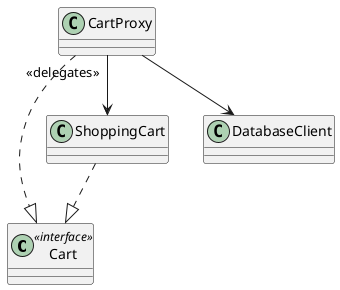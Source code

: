 @startuml
class Cart <<interface>>
class CartProxy
class ShoppingCart
class DatabaseClient

CartProxy "<<delegates>>"--> ShoppingCart
CartProxy --> DatabaseClient
CartProxy ..|> Cart
ShoppingCart ..|> Cart
@enduml